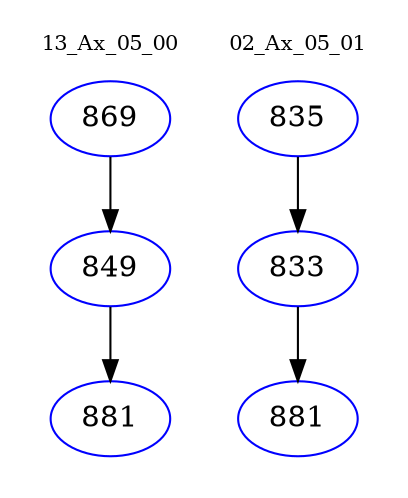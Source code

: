 digraph{
subgraph cluster_0 {
color = white
label = "13_Ax_05_00";
fontsize=10;
T0_869 [label="869", color="blue"]
T0_869 -> T0_849 [color="black"]
T0_849 [label="849", color="blue"]
T0_849 -> T0_881 [color="black"]
T0_881 [label="881", color="blue"]
}
subgraph cluster_1 {
color = white
label = "02_Ax_05_01";
fontsize=10;
T1_835 [label="835", color="blue"]
T1_835 -> T1_833 [color="black"]
T1_833 [label="833", color="blue"]
T1_833 -> T1_881 [color="black"]
T1_881 [label="881", color="blue"]
}
}
